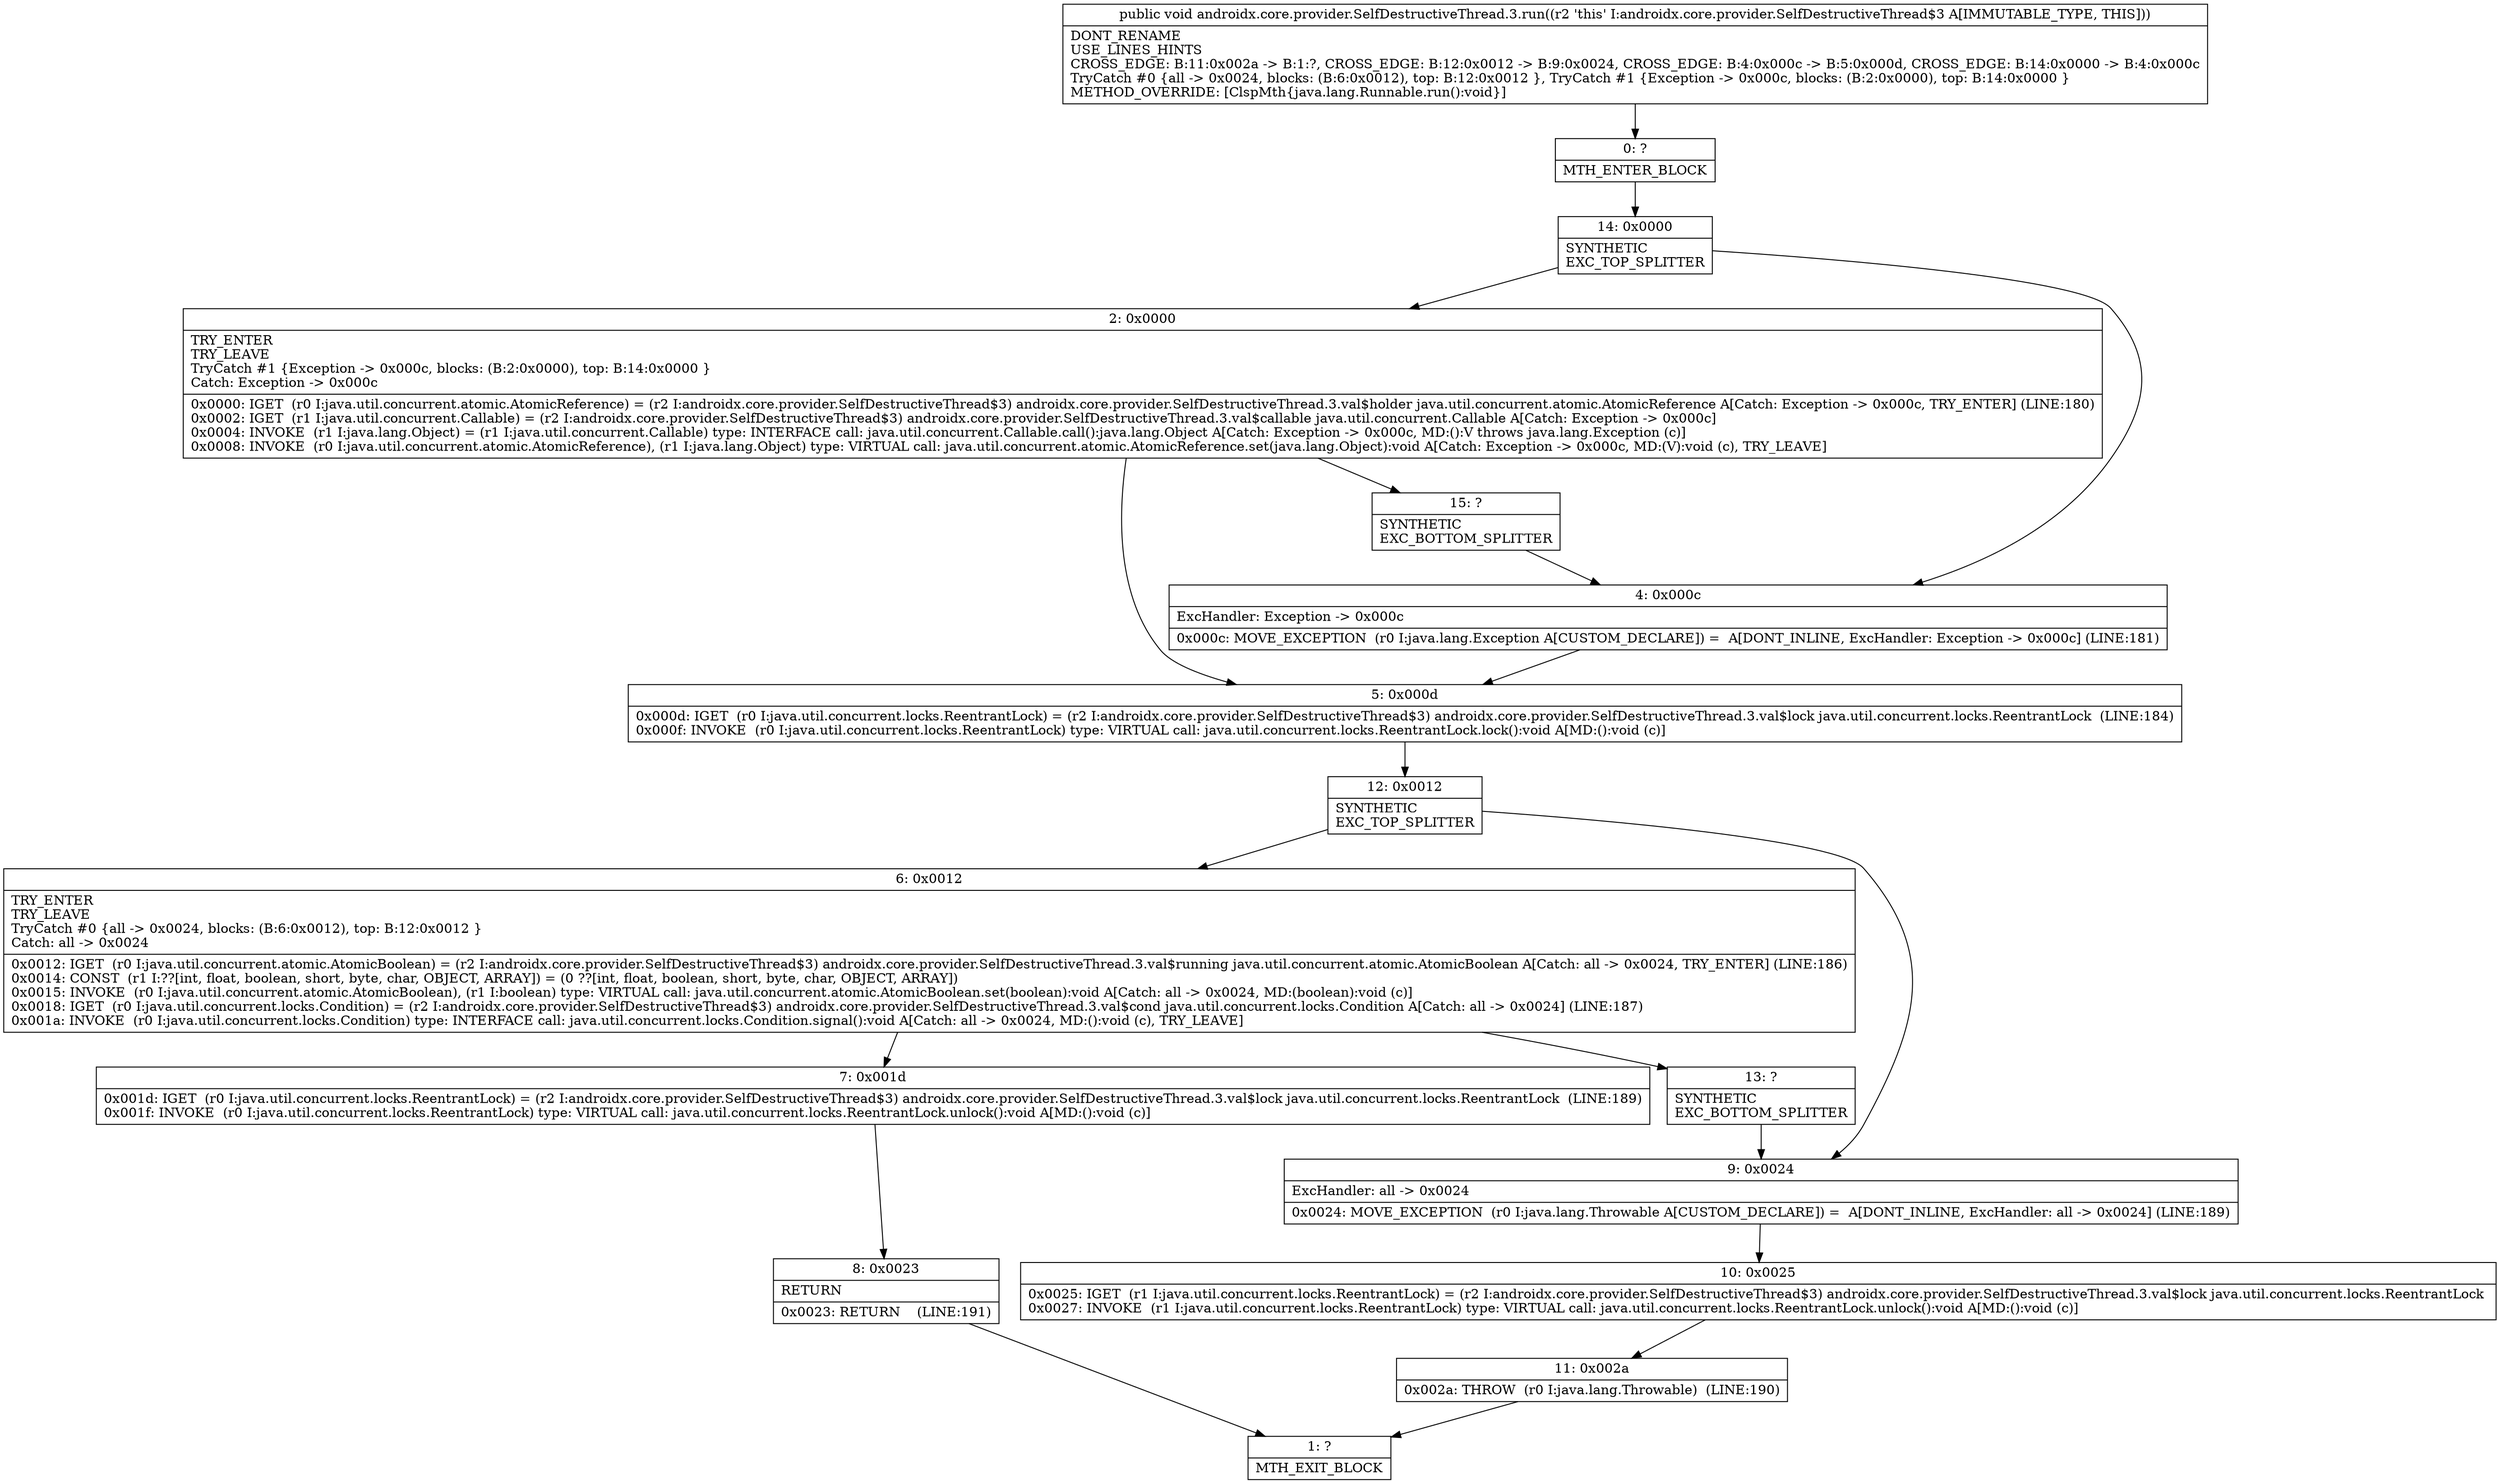 digraph "CFG forandroidx.core.provider.SelfDestructiveThread.3.run()V" {
Node_0 [shape=record,label="{0\:\ ?|MTH_ENTER_BLOCK\l}"];
Node_14 [shape=record,label="{14\:\ 0x0000|SYNTHETIC\lEXC_TOP_SPLITTER\l}"];
Node_2 [shape=record,label="{2\:\ 0x0000|TRY_ENTER\lTRY_LEAVE\lTryCatch #1 \{Exception \-\> 0x000c, blocks: (B:2:0x0000), top: B:14:0x0000 \}\lCatch: Exception \-\> 0x000c\l|0x0000: IGET  (r0 I:java.util.concurrent.atomic.AtomicReference) = (r2 I:androidx.core.provider.SelfDestructiveThread$3) androidx.core.provider.SelfDestructiveThread.3.val$holder java.util.concurrent.atomic.AtomicReference A[Catch: Exception \-\> 0x000c, TRY_ENTER] (LINE:180)\l0x0002: IGET  (r1 I:java.util.concurrent.Callable) = (r2 I:androidx.core.provider.SelfDestructiveThread$3) androidx.core.provider.SelfDestructiveThread.3.val$callable java.util.concurrent.Callable A[Catch: Exception \-\> 0x000c]\l0x0004: INVOKE  (r1 I:java.lang.Object) = (r1 I:java.util.concurrent.Callable) type: INTERFACE call: java.util.concurrent.Callable.call():java.lang.Object A[Catch: Exception \-\> 0x000c, MD:():V throws java.lang.Exception (c)]\l0x0008: INVOKE  (r0 I:java.util.concurrent.atomic.AtomicReference), (r1 I:java.lang.Object) type: VIRTUAL call: java.util.concurrent.atomic.AtomicReference.set(java.lang.Object):void A[Catch: Exception \-\> 0x000c, MD:(V):void (c), TRY_LEAVE]\l}"];
Node_5 [shape=record,label="{5\:\ 0x000d|0x000d: IGET  (r0 I:java.util.concurrent.locks.ReentrantLock) = (r2 I:androidx.core.provider.SelfDestructiveThread$3) androidx.core.provider.SelfDestructiveThread.3.val$lock java.util.concurrent.locks.ReentrantLock  (LINE:184)\l0x000f: INVOKE  (r0 I:java.util.concurrent.locks.ReentrantLock) type: VIRTUAL call: java.util.concurrent.locks.ReentrantLock.lock():void A[MD:():void (c)]\l}"];
Node_12 [shape=record,label="{12\:\ 0x0012|SYNTHETIC\lEXC_TOP_SPLITTER\l}"];
Node_6 [shape=record,label="{6\:\ 0x0012|TRY_ENTER\lTRY_LEAVE\lTryCatch #0 \{all \-\> 0x0024, blocks: (B:6:0x0012), top: B:12:0x0012 \}\lCatch: all \-\> 0x0024\l|0x0012: IGET  (r0 I:java.util.concurrent.atomic.AtomicBoolean) = (r2 I:androidx.core.provider.SelfDestructiveThread$3) androidx.core.provider.SelfDestructiveThread.3.val$running java.util.concurrent.atomic.AtomicBoolean A[Catch: all \-\> 0x0024, TRY_ENTER] (LINE:186)\l0x0014: CONST  (r1 I:??[int, float, boolean, short, byte, char, OBJECT, ARRAY]) = (0 ??[int, float, boolean, short, byte, char, OBJECT, ARRAY]) \l0x0015: INVOKE  (r0 I:java.util.concurrent.atomic.AtomicBoolean), (r1 I:boolean) type: VIRTUAL call: java.util.concurrent.atomic.AtomicBoolean.set(boolean):void A[Catch: all \-\> 0x0024, MD:(boolean):void (c)]\l0x0018: IGET  (r0 I:java.util.concurrent.locks.Condition) = (r2 I:androidx.core.provider.SelfDestructiveThread$3) androidx.core.provider.SelfDestructiveThread.3.val$cond java.util.concurrent.locks.Condition A[Catch: all \-\> 0x0024] (LINE:187)\l0x001a: INVOKE  (r0 I:java.util.concurrent.locks.Condition) type: INTERFACE call: java.util.concurrent.locks.Condition.signal():void A[Catch: all \-\> 0x0024, MD:():void (c), TRY_LEAVE]\l}"];
Node_7 [shape=record,label="{7\:\ 0x001d|0x001d: IGET  (r0 I:java.util.concurrent.locks.ReentrantLock) = (r2 I:androidx.core.provider.SelfDestructiveThread$3) androidx.core.provider.SelfDestructiveThread.3.val$lock java.util.concurrent.locks.ReentrantLock  (LINE:189)\l0x001f: INVOKE  (r0 I:java.util.concurrent.locks.ReentrantLock) type: VIRTUAL call: java.util.concurrent.locks.ReentrantLock.unlock():void A[MD:():void (c)]\l}"];
Node_8 [shape=record,label="{8\:\ 0x0023|RETURN\l|0x0023: RETURN    (LINE:191)\l}"];
Node_1 [shape=record,label="{1\:\ ?|MTH_EXIT_BLOCK\l}"];
Node_13 [shape=record,label="{13\:\ ?|SYNTHETIC\lEXC_BOTTOM_SPLITTER\l}"];
Node_9 [shape=record,label="{9\:\ 0x0024|ExcHandler: all \-\> 0x0024\l|0x0024: MOVE_EXCEPTION  (r0 I:java.lang.Throwable A[CUSTOM_DECLARE]) =  A[DONT_INLINE, ExcHandler: all \-\> 0x0024] (LINE:189)\l}"];
Node_10 [shape=record,label="{10\:\ 0x0025|0x0025: IGET  (r1 I:java.util.concurrent.locks.ReentrantLock) = (r2 I:androidx.core.provider.SelfDestructiveThread$3) androidx.core.provider.SelfDestructiveThread.3.val$lock java.util.concurrent.locks.ReentrantLock \l0x0027: INVOKE  (r1 I:java.util.concurrent.locks.ReentrantLock) type: VIRTUAL call: java.util.concurrent.locks.ReentrantLock.unlock():void A[MD:():void (c)]\l}"];
Node_11 [shape=record,label="{11\:\ 0x002a|0x002a: THROW  (r0 I:java.lang.Throwable)  (LINE:190)\l}"];
Node_15 [shape=record,label="{15\:\ ?|SYNTHETIC\lEXC_BOTTOM_SPLITTER\l}"];
Node_4 [shape=record,label="{4\:\ 0x000c|ExcHandler: Exception \-\> 0x000c\l|0x000c: MOVE_EXCEPTION  (r0 I:java.lang.Exception A[CUSTOM_DECLARE]) =  A[DONT_INLINE, ExcHandler: Exception \-\> 0x000c] (LINE:181)\l}"];
MethodNode[shape=record,label="{public void androidx.core.provider.SelfDestructiveThread.3.run((r2 'this' I:androidx.core.provider.SelfDestructiveThread$3 A[IMMUTABLE_TYPE, THIS]))  | DONT_RENAME\lUSE_LINES_HINTS\lCROSS_EDGE: B:11:0x002a \-\> B:1:?, CROSS_EDGE: B:12:0x0012 \-\> B:9:0x0024, CROSS_EDGE: B:4:0x000c \-\> B:5:0x000d, CROSS_EDGE: B:14:0x0000 \-\> B:4:0x000c\lTryCatch #0 \{all \-\> 0x0024, blocks: (B:6:0x0012), top: B:12:0x0012 \}, TryCatch #1 \{Exception \-\> 0x000c, blocks: (B:2:0x0000), top: B:14:0x0000 \}\lMETHOD_OVERRIDE: [ClspMth\{java.lang.Runnable.run():void\}]\l}"];
MethodNode -> Node_0;Node_0 -> Node_14;
Node_14 -> Node_2;
Node_14 -> Node_4;
Node_2 -> Node_5;
Node_2 -> Node_15;
Node_5 -> Node_12;
Node_12 -> Node_6;
Node_12 -> Node_9;
Node_6 -> Node_7;
Node_6 -> Node_13;
Node_7 -> Node_8;
Node_8 -> Node_1;
Node_13 -> Node_9;
Node_9 -> Node_10;
Node_10 -> Node_11;
Node_11 -> Node_1;
Node_15 -> Node_4;
Node_4 -> Node_5;
}

